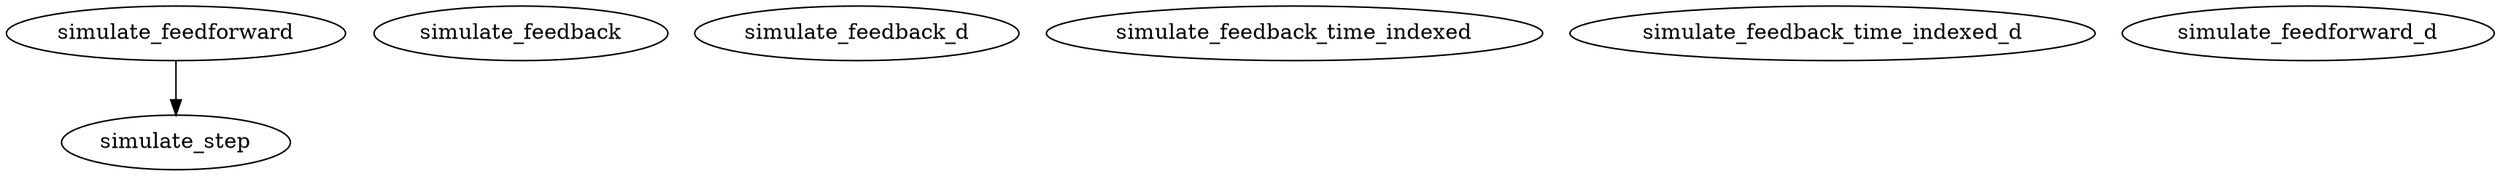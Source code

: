 /* Created by mdot for Matlab */
digraph m2html {
  simulate_feedforward -> simulate_step;

  simulate_feedback [URL="simulate_feedback.html"];
  simulate_feedback_d [URL="simulate_feedback_d.html"];
  simulate_feedback_time_indexed [URL="simulate_feedback_time_indexed.html"];
  simulate_feedback_time_indexed_d [URL="simulate_feedback_time_indexed_d.html"];
  simulate_feedforward [URL="simulate_feedforward.html"];
  simulate_feedforward_d [URL="simulate_feedforward_d.html"];
  simulate_step [URL="simulate_step.html"];
}